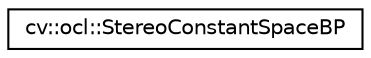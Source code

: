 digraph "Graphical Class Hierarchy"
{
 // LATEX_PDF_SIZE
  edge [fontname="Helvetica",fontsize="10",labelfontname="Helvetica",labelfontsize="10"];
  node [fontname="Helvetica",fontsize="10",shape=record];
  rankdir="LR";
  Node0 [label="cv::ocl::StereoConstantSpaceBP",height=0.2,width=0.4,color="black", fillcolor="white", style="filled",URL="$classcv_1_1ocl_1_1_stereo_constant_space_b_p.html",tooltip=" "];
}
